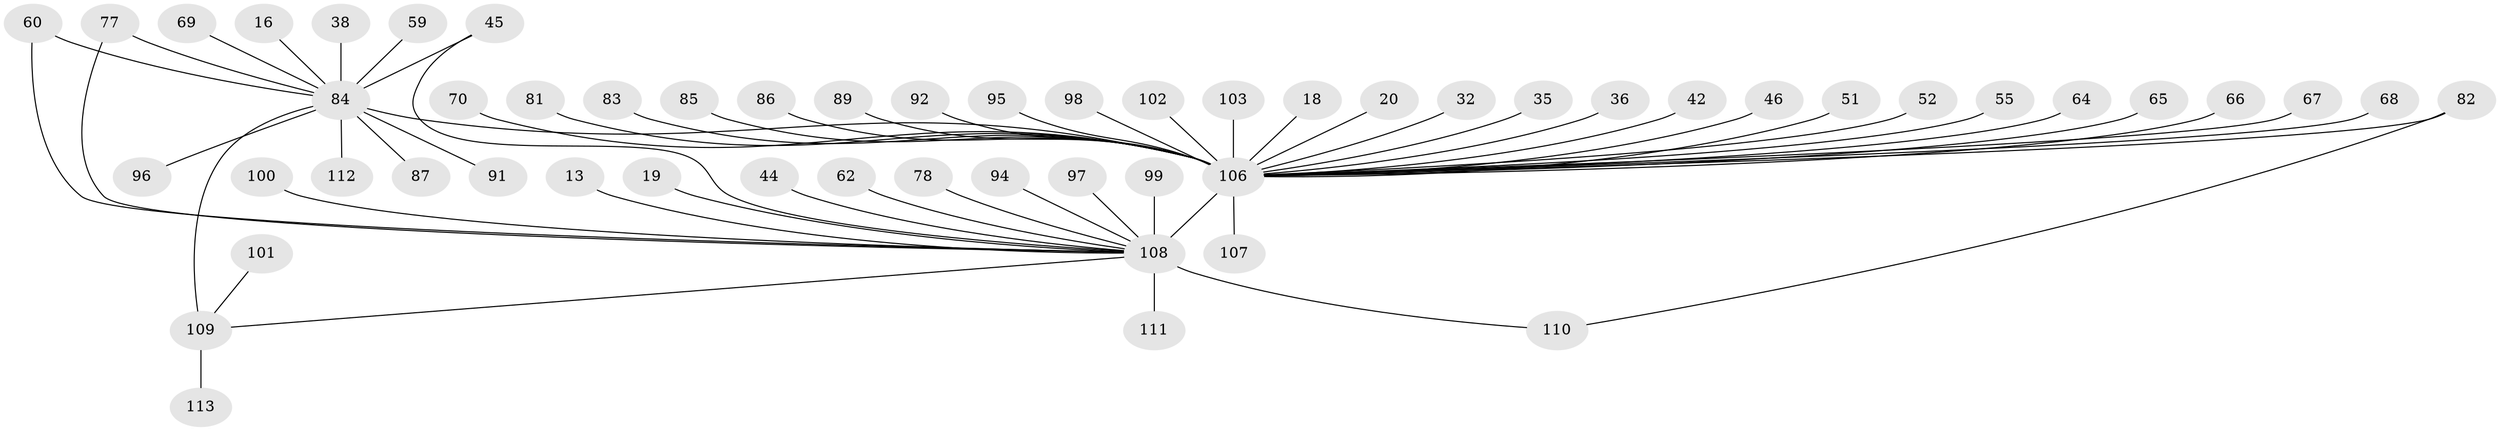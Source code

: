 // original degree distribution, {9: 0.017699115044247787, 33: 0.008849557522123894, 16: 0.008849557522123894, 6: 0.05309734513274336, 12: 0.008849557522123894, 4: 0.07964601769911504, 5: 0.017699115044247787, 1: 0.49557522123893805, 2: 0.20353982300884957, 3: 0.09734513274336283, 14: 0.008849557522123894}
// Generated by graph-tools (version 1.1) at 2025/48/03/09/25 04:48:54]
// undirected, 56 vertices, 60 edges
graph export_dot {
graph [start="1"]
  node [color=gray90,style=filled];
  13;
  16;
  18;
  19;
  20;
  32;
  35;
  36;
  38;
  42;
  44;
  45 [super="+14+37"];
  46;
  51;
  52;
  55;
  59;
  60;
  62;
  64;
  65;
  66;
  67;
  68;
  69;
  70;
  77 [super="+54"];
  78 [super="+61"];
  81;
  82 [super="+28"];
  83 [super="+17"];
  84 [super="+3+79"];
  85 [super="+76"];
  86;
  87;
  89;
  91;
  92 [super="+58"];
  94 [super="+30"];
  95;
  96 [super="+34"];
  97;
  98 [super="+73"];
  99;
  100;
  101;
  102 [super="+71"];
  103;
  106 [super="+11+31+88+104"];
  107;
  108 [super="+41+105"];
  109 [super="+80+74"];
  110 [super="+47"];
  111;
  112;
  113;
  13 -- 108;
  16 -- 84;
  18 -- 106;
  19 -- 108;
  20 -- 106;
  32 -- 106;
  35 -- 106 [weight=2];
  36 -- 106;
  38 -- 84;
  42 -- 106;
  44 -- 108;
  45 -- 84 [weight=2];
  45 -- 108;
  46 -- 106;
  51 -- 106;
  52 -- 106;
  55 -- 106 [weight=2];
  59 -- 84;
  60 -- 84;
  60 -- 108;
  62 -- 108;
  64 -- 106;
  65 -- 106;
  66 -- 106;
  67 -- 106;
  68 -- 106;
  69 -- 84;
  70 -- 106;
  77 -- 84;
  77 -- 108;
  78 -- 108;
  81 -- 106 [weight=2];
  82 -- 110;
  82 -- 106 [weight=5];
  83 -- 106;
  84 -- 109 [weight=4];
  84 -- 112;
  84 -- 96;
  84 -- 106 [weight=9];
  84 -- 91;
  84 -- 87;
  85 -- 106;
  86 -- 106;
  89 -- 106;
  92 -- 106;
  94 -- 108;
  95 -- 106;
  97 -- 108;
  98 -- 106;
  99 -- 108;
  100 -- 108;
  101 -- 109;
  102 -- 106 [weight=2];
  103 -- 106;
  106 -- 107;
  106 -- 108 [weight=13];
  108 -- 110;
  108 -- 111;
  108 -- 109 [weight=2];
  109 -- 113;
}
